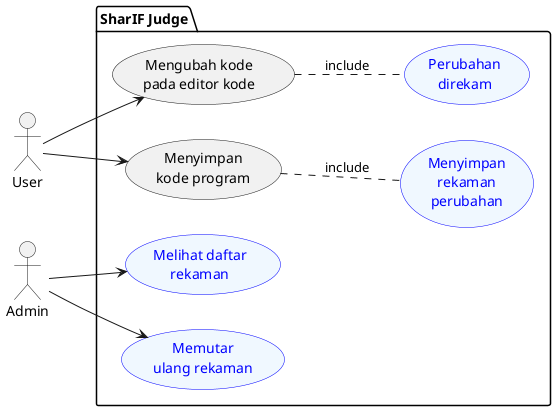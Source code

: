 @startuml usecase
left to right direction
' skinparam actorStyle awesome 

actor User as u
actor Admin as a

package "SharIF Judge" {
    usecase "Mengubah kode\npada editor kode" as eek
    usecase "Menyimpan\nkode program" as skp
    usecase "Perubahan\ndirekam" as mk #aliceblue;line:blue;text:blue
    usecase "Menyimpan\nrekaman\nperubahan" as kds #aliceblue;line:blue;text:blue
    usecase "Melihat daftar\nrekaman" as mur #aliceblue;line:blue;text:blue
    usecase "Memutar\nulang rekaman" as muk #aliceblue;line:blue;text:blue
}

u --> eek
eek .. mk : include
u --> skp
skp .. kds : include
a --> mur
a --> muk
@enduml
